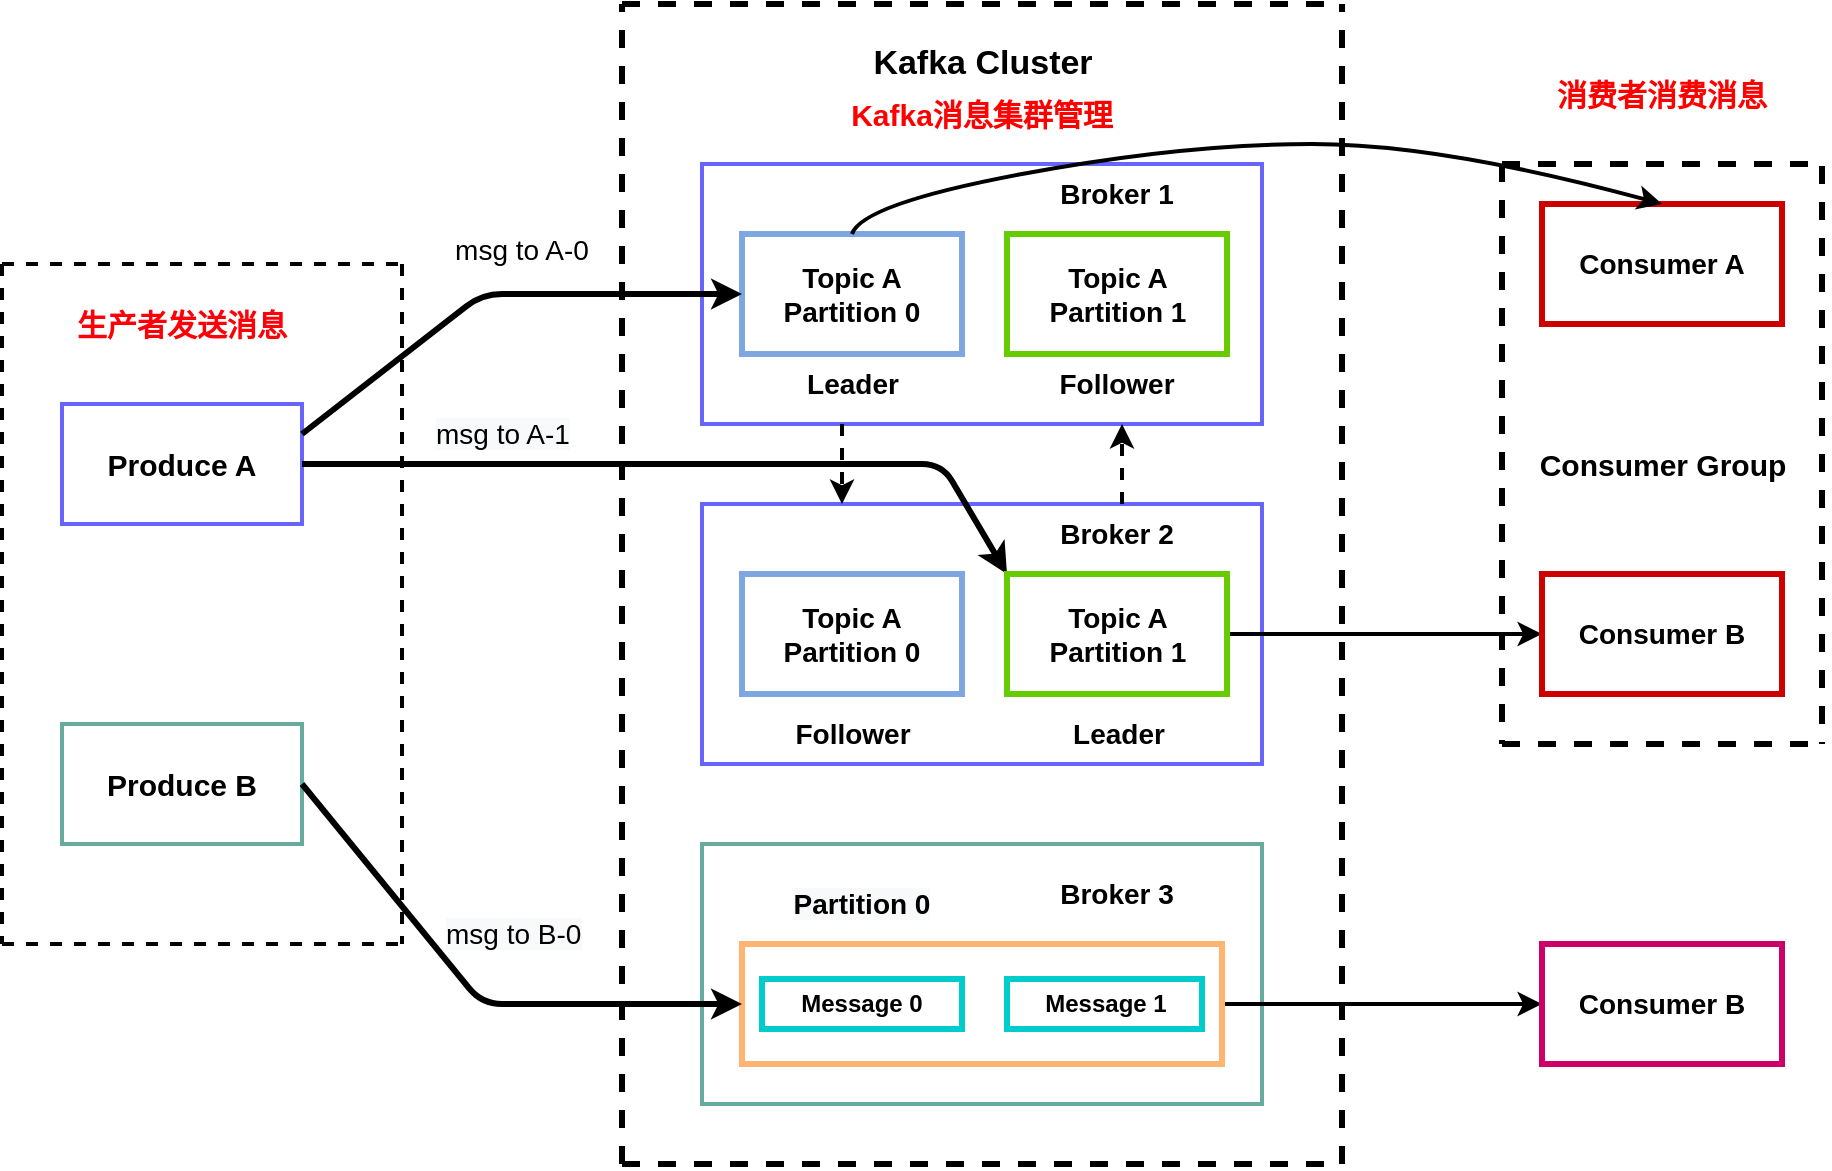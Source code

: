 <mxfile version="13.9.9" type="device"><diagram id="C5RBs43oDa-KdzZeNtuy" name="Page-1"><mxGraphModel dx="2255" dy="806" grid="1" gridSize="10" guides="1" tooltips="1" connect="1" arrows="1" fold="1" page="1" pageScale="1" pageWidth="1169" pageHeight="827" math="0" shadow="0"><root><mxCell id="WIyWlLk6GJQsqaUBKTNV-0"/><mxCell id="WIyWlLk6GJQsqaUBKTNV-1" parent="WIyWlLk6GJQsqaUBKTNV-0"/><mxCell id="yJCU-FdIacb_0w2AfF_R-0" value="&lt;b&gt;&lt;font style=&quot;font-size: 15px&quot;&gt;Produce A&lt;/font&gt;&lt;/b&gt;" style="rounded=0;whiteSpace=wrap;html=1;strokeWidth=2;strokeColor=#6666FF;" parent="WIyWlLk6GJQsqaUBKTNV-1" vertex="1"><mxGeometry x="-560" y="290" width="120" height="60" as="geometry"/></mxCell><mxCell id="yJCU-FdIacb_0w2AfF_R-2" value="&lt;b&gt;&lt;font style=&quot;font-size: 15px&quot;&gt;Produce B&lt;/font&gt;&lt;/b&gt;" style="rounded=0;whiteSpace=wrap;html=1;strokeWidth=2;strokeColor=#67AB9F;" parent="WIyWlLk6GJQsqaUBKTNV-1" vertex="1"><mxGeometry x="-560" y="450" width="120" height="60" as="geometry"/></mxCell><mxCell id="yJCU-FdIacb_0w2AfF_R-8" value="" style="endArrow=none;dashed=1;html=1;strokeWidth=3;" parent="WIyWlLk6GJQsqaUBKTNV-1" edge="1"><mxGeometry width="50" height="50" relative="1" as="geometry"><mxPoint x="-280" y="670" as="sourcePoint"/><mxPoint x="-280" y="90" as="targetPoint"/></mxGeometry></mxCell><mxCell id="yJCU-FdIacb_0w2AfF_R-9" value="" style="endArrow=none;dashed=1;html=1;strokeWidth=3;" parent="WIyWlLk6GJQsqaUBKTNV-1" edge="1"><mxGeometry width="50" height="50" relative="1" as="geometry"><mxPoint x="-280" y="90" as="sourcePoint"/><mxPoint x="80" y="90" as="targetPoint"/></mxGeometry></mxCell><mxCell id="yJCU-FdIacb_0w2AfF_R-10" value="" style="endArrow=none;dashed=1;html=1;strokeWidth=3;" parent="WIyWlLk6GJQsqaUBKTNV-1" edge="1"><mxGeometry width="50" height="50" relative="1" as="geometry"><mxPoint x="-280" y="670" as="sourcePoint"/><mxPoint x="80" y="670" as="targetPoint"/></mxGeometry></mxCell><mxCell id="yJCU-FdIacb_0w2AfF_R-11" value="" style="endArrow=none;dashed=1;html=1;strokeWidth=3;" parent="WIyWlLk6GJQsqaUBKTNV-1" edge="1"><mxGeometry width="50" height="50" relative="1" as="geometry"><mxPoint x="80" y="670" as="sourcePoint"/><mxPoint x="80" y="90" as="targetPoint"/></mxGeometry></mxCell><mxCell id="yJCU-FdIacb_0w2AfF_R-12" value="" style="rounded=0;whiteSpace=wrap;html=1;strokeWidth=2;strokeColor=#6666FF;" parent="WIyWlLk6GJQsqaUBKTNV-1" vertex="1"><mxGeometry x="-240" y="170" width="280" height="130" as="geometry"/></mxCell><mxCell id="yJCU-FdIacb_0w2AfF_R-14" value="&lt;b&gt;&lt;font style=&quot;font-size: 17px&quot;&gt;Kafka Cluster&lt;/font&gt;&lt;/b&gt;" style="text;html=1;align=center;verticalAlign=middle;resizable=0;points=[];autosize=1;" parent="WIyWlLk6GJQsqaUBKTNV-1" vertex="1"><mxGeometry x="-165" y="110" width="130" height="20" as="geometry"/></mxCell><mxCell id="yJCU-FdIacb_0w2AfF_R-16" value="" style="rounded=0;whiteSpace=wrap;html=1;strokeWidth=2;strokeColor=#6666FF;" parent="WIyWlLk6GJQsqaUBKTNV-1" vertex="1"><mxGeometry x="-240" y="340" width="280" height="130" as="geometry"/></mxCell><mxCell id="yJCU-FdIacb_0w2AfF_R-17" value="" style="rounded=0;whiteSpace=wrap;html=1;strokeWidth=2;strokeColor=#67AB9F;" parent="WIyWlLk6GJQsqaUBKTNV-1" vertex="1"><mxGeometry x="-240" y="510" width="280" height="130" as="geometry"/></mxCell><mxCell id="yJCU-FdIacb_0w2AfF_R-18" value="&lt;b style=&quot;font-size: 14px&quot;&gt;Topic A&lt;br&gt;Partition 0&lt;/b&gt;" style="rounded=0;whiteSpace=wrap;html=1;strokeWidth=3;strokeColor=#7EA6E0;" parent="WIyWlLk6GJQsqaUBKTNV-1" vertex="1"><mxGeometry x="-220" y="205" width="110" height="60" as="geometry"/></mxCell><mxCell id="yJCU-FdIacb_0w2AfF_R-19" value="&lt;b&gt;&lt;font style=&quot;font-size: 14px&quot;&gt;Leader&lt;/font&gt;&lt;/b&gt;" style="text;html=1;align=center;verticalAlign=middle;resizable=0;points=[];autosize=1;" parent="WIyWlLk6GJQsqaUBKTNV-1" vertex="1"><mxGeometry x="-195" y="270" width="60" height="20" as="geometry"/></mxCell><mxCell id="yJCU-FdIacb_0w2AfF_R-20" value="&lt;b&gt;&lt;font style=&quot;font-size: 14px&quot;&gt;Broker 1&lt;/font&gt;&lt;/b&gt;" style="text;html=1;strokeColor=none;fillColor=none;align=center;verticalAlign=middle;whiteSpace=wrap;rounded=0;" parent="WIyWlLk6GJQsqaUBKTNV-1" vertex="1"><mxGeometry x="-70" y="180" width="75" height="10" as="geometry"/></mxCell><mxCell id="yJCU-FdIacb_0w2AfF_R-21" value="&lt;b style=&quot;font-size: 14px&quot;&gt;Topic A&lt;br&gt;Partition 0&lt;/b&gt;" style="rounded=0;whiteSpace=wrap;html=1;strokeWidth=3;strokeColor=#7EA6E0;" parent="WIyWlLk6GJQsqaUBKTNV-1" vertex="1"><mxGeometry x="-220" y="375" width="110" height="60" as="geometry"/></mxCell><mxCell id="yJCU-FdIacb_0w2AfF_R-22" value="&lt;b&gt;&lt;font style=&quot;font-size: 14px&quot;&gt;Follower&lt;/font&gt;&lt;/b&gt;" style="text;html=1;strokeColor=none;fillColor=none;align=center;verticalAlign=middle;whiteSpace=wrap;rounded=0;" parent="WIyWlLk6GJQsqaUBKTNV-1" vertex="1"><mxGeometry x="-202.5" y="450" width="75" height="10" as="geometry"/></mxCell><mxCell id="yJCU-FdIacb_0w2AfF_R-23" value="" style="endArrow=classic;html=1;strokeWidth=3;exitX=1;exitY=0.25;exitDx=0;exitDy=0;entryX=0;entryY=0.5;entryDx=0;entryDy=0;" parent="WIyWlLk6GJQsqaUBKTNV-1" source="yJCU-FdIacb_0w2AfF_R-0" target="yJCU-FdIacb_0w2AfF_R-18" edge="1"><mxGeometry width="50" height="50" relative="1" as="geometry"><mxPoint x="-40" y="450" as="sourcePoint"/><mxPoint x="-280" y="220" as="targetPoint"/><Array as="points"><mxPoint x="-350" y="235"/></Array></mxGeometry></mxCell><mxCell id="yJCU-FdIacb_0w2AfF_R-24" value="" style="endArrow=classic;html=1;strokeWidth=3;exitX=1;exitY=0.5;exitDx=0;exitDy=0;entryX=0;entryY=0;entryDx=0;entryDy=0;" parent="WIyWlLk6GJQsqaUBKTNV-1" source="yJCU-FdIacb_0w2AfF_R-0" target="yJCU-FdIacb_0w2AfF_R-26" edge="1"><mxGeometry width="50" height="50" relative="1" as="geometry"><mxPoint x="-440" y="285" as="sourcePoint"/><mxPoint x="-220" y="235" as="targetPoint"/><Array as="points"><mxPoint x="-120" y="320"/></Array></mxGeometry></mxCell><mxCell id="yJCU-FdIacb_0w2AfF_R-25" value="&lt;b style=&quot;font-size: 14px&quot;&gt;Topic A&lt;br&gt;Partition 1&lt;/b&gt;" style="rounded=0;whiteSpace=wrap;html=1;strokeWidth=3;strokeColor=#66CC00;" parent="WIyWlLk6GJQsqaUBKTNV-1" vertex="1"><mxGeometry x="-87.5" y="205" width="110" height="60" as="geometry"/></mxCell><mxCell id="yJCU-FdIacb_0w2AfF_R-70" style="edgeStyle=orthogonalEdgeStyle;rounded=0;orthogonalLoop=1;jettySize=auto;html=1;entryX=0;entryY=0.5;entryDx=0;entryDy=0;strokeWidth=2;" parent="WIyWlLk6GJQsqaUBKTNV-1" source="yJCU-FdIacb_0w2AfF_R-26" target="yJCU-FdIacb_0w2AfF_R-66" edge="1"><mxGeometry relative="1" as="geometry"/></mxCell><mxCell id="yJCU-FdIacb_0w2AfF_R-26" value="&lt;b style=&quot;font-size: 14px&quot;&gt;Topic A&lt;br&gt;Partition 1&lt;/b&gt;" style="rounded=0;whiteSpace=wrap;html=1;strokeWidth=3;strokeColor=#66CC00;" parent="WIyWlLk6GJQsqaUBKTNV-1" vertex="1"><mxGeometry x="-87.5" y="375" width="110" height="60" as="geometry"/></mxCell><mxCell id="yJCU-FdIacb_0w2AfF_R-27" value="&lt;b&gt;&lt;font style=&quot;font-size: 14px&quot;&gt;Broker 2&lt;/font&gt;&lt;/b&gt;" style="text;html=1;strokeColor=none;fillColor=none;align=center;verticalAlign=middle;whiteSpace=wrap;rounded=0;" parent="WIyWlLk6GJQsqaUBKTNV-1" vertex="1"><mxGeometry x="-70" y="350" width="75" height="10" as="geometry"/></mxCell><mxCell id="yJCU-FdIacb_0w2AfF_R-28" value="&lt;b&gt;&lt;font style=&quot;font-size: 14px&quot;&gt;Leader&lt;/font&gt;&lt;/b&gt;" style="text;html=1;align=center;verticalAlign=middle;resizable=0;points=[];autosize=1;" parent="WIyWlLk6GJQsqaUBKTNV-1" vertex="1"><mxGeometry x="-62.5" y="445" width="60" height="20" as="geometry"/></mxCell><mxCell id="yJCU-FdIacb_0w2AfF_R-29" value="&lt;b&gt;&lt;font style=&quot;font-size: 14px&quot;&gt;Follower&lt;/font&gt;&lt;/b&gt;" style="text;html=1;strokeColor=none;fillColor=none;align=center;verticalAlign=middle;whiteSpace=wrap;rounded=0;" parent="WIyWlLk6GJQsqaUBKTNV-1" vertex="1"><mxGeometry x="-70" y="275" width="75" height="10" as="geometry"/></mxCell><mxCell id="yJCU-FdIacb_0w2AfF_R-72" style="edgeStyle=orthogonalEdgeStyle;rounded=0;orthogonalLoop=1;jettySize=auto;html=1;strokeWidth=2;" parent="WIyWlLk6GJQsqaUBKTNV-1" source="yJCU-FdIacb_0w2AfF_R-30" target="yJCU-FdIacb_0w2AfF_R-71" edge="1"><mxGeometry relative="1" as="geometry"/></mxCell><mxCell id="yJCU-FdIacb_0w2AfF_R-30" value="" style="rounded=0;whiteSpace=wrap;html=1;strokeWidth=3;strokeColor=#FFB570;" parent="WIyWlLk6GJQsqaUBKTNV-1" vertex="1"><mxGeometry x="-220" y="560" width="240" height="60" as="geometry"/></mxCell><mxCell id="yJCU-FdIacb_0w2AfF_R-31" value="&lt;b&gt;Message 0&lt;/b&gt;" style="rounded=0;whiteSpace=wrap;html=1;strokeWidth=3;strokeColor=#00CCCC;" parent="WIyWlLk6GJQsqaUBKTNV-1" vertex="1"><mxGeometry x="-210" y="577.5" width="100" height="25" as="geometry"/></mxCell><mxCell id="yJCU-FdIacb_0w2AfF_R-32" value="&lt;b&gt;Message 1&lt;/b&gt;" style="rounded=0;whiteSpace=wrap;html=1;strokeWidth=3;strokeColor=#00CCCC;" parent="WIyWlLk6GJQsqaUBKTNV-1" vertex="1"><mxGeometry x="-87.5" y="577.5" width="97.5" height="25" as="geometry"/></mxCell><mxCell id="yJCU-FdIacb_0w2AfF_R-33" value="&lt;b&gt;&lt;font style=&quot;font-size: 14px&quot;&gt;Broker 3&lt;/font&gt;&lt;/b&gt;" style="text;html=1;strokeColor=none;fillColor=none;align=center;verticalAlign=middle;whiteSpace=wrap;rounded=0;" parent="WIyWlLk6GJQsqaUBKTNV-1" vertex="1"><mxGeometry x="-70" y="530" width="75" height="10" as="geometry"/></mxCell><mxCell id="yJCU-FdIacb_0w2AfF_R-34" value="&#10;&#10;&lt;b style=&quot;color: rgb(0, 0, 0); font-family: helvetica; font-style: normal; letter-spacing: normal; text-align: center; text-indent: 0px; text-transform: none; word-spacing: 0px; background-color: rgb(248, 249, 250); font-size: 14px;&quot;&gt;Partition 0&lt;/b&gt;&#10;&#10;" style="text;html=1;strokeColor=none;fillColor=none;align=center;verticalAlign=middle;whiteSpace=wrap;rounded=0;" parent="WIyWlLk6GJQsqaUBKTNV-1" vertex="1"><mxGeometry x="-200" y="530" width="80" height="20" as="geometry"/></mxCell><mxCell id="yJCU-FdIacb_0w2AfF_R-41" value="" style="endArrow=classic;html=1;strokeWidth=3;exitX=1;exitY=0.5;exitDx=0;exitDy=0;entryX=0;entryY=0.5;entryDx=0;entryDy=0;" parent="WIyWlLk6GJQsqaUBKTNV-1" source="yJCU-FdIacb_0w2AfF_R-2" target="yJCU-FdIacb_0w2AfF_R-30" edge="1"><mxGeometry width="50" height="50" relative="1" as="geometry"><mxPoint x="-40" y="450" as="sourcePoint"/><mxPoint x="10" y="400" as="targetPoint"/><Array as="points"><mxPoint x="-350" y="590"/></Array></mxGeometry></mxCell><mxCell id="yJCU-FdIacb_0w2AfF_R-42" value="" style="endArrow=none;dashed=1;html=1;strokeWidth=2;" parent="WIyWlLk6GJQsqaUBKTNV-1" edge="1"><mxGeometry width="50" height="50" relative="1" as="geometry"><mxPoint x="-590" y="220" as="sourcePoint"/><mxPoint x="-390" y="220" as="targetPoint"/><Array as="points"><mxPoint x="-490" y="220"/></Array></mxGeometry></mxCell><mxCell id="yJCU-FdIacb_0w2AfF_R-43" value="" style="endArrow=none;dashed=1;html=1;strokeWidth=2;" parent="WIyWlLk6GJQsqaUBKTNV-1" edge="1"><mxGeometry width="50" height="50" relative="1" as="geometry"><mxPoint x="-590" y="220" as="sourcePoint"/><mxPoint x="-590" y="560" as="targetPoint"/></mxGeometry></mxCell><mxCell id="yJCU-FdIacb_0w2AfF_R-44" value="" style="endArrow=none;dashed=1;html=1;strokeWidth=2;" parent="WIyWlLk6GJQsqaUBKTNV-1" edge="1"><mxGeometry width="50" height="50" relative="1" as="geometry"><mxPoint x="-590" y="560" as="sourcePoint"/><mxPoint x="-390" y="560" as="targetPoint"/></mxGeometry></mxCell><mxCell id="yJCU-FdIacb_0w2AfF_R-45" value="" style="endArrow=none;dashed=1;html=1;strokeWidth=2;" parent="WIyWlLk6GJQsqaUBKTNV-1" edge="1"><mxGeometry width="50" height="50" relative="1" as="geometry"><mxPoint x="-390" y="220" as="sourcePoint"/><mxPoint x="-390" y="560" as="targetPoint"/></mxGeometry></mxCell><mxCell id="yJCU-FdIacb_0w2AfF_R-46" value="&lt;b&gt;&lt;font color=&quot;#ff0008&quot; style=&quot;font-size: 15px&quot;&gt;生产者发送消息&lt;/font&gt;&lt;/b&gt;" style="text;html=1;strokeColor=none;fillColor=none;align=center;verticalAlign=middle;whiteSpace=wrap;rounded=0;" parent="WIyWlLk6GJQsqaUBKTNV-1" vertex="1"><mxGeometry x="-560" y="240" width="120" height="20" as="geometry"/></mxCell><mxCell id="yJCU-FdIacb_0w2AfF_R-53" value="" style="endArrow=classic;html=1;dashed=1;strokeWidth=2;entryX=0.75;entryY=1;entryDx=0;entryDy=0;exitX=0.75;exitY=0;exitDx=0;exitDy=0;" parent="WIyWlLk6GJQsqaUBKTNV-1" source="yJCU-FdIacb_0w2AfF_R-16" target="yJCU-FdIacb_0w2AfF_R-12" edge="1"><mxGeometry width="50" height="50" relative="1" as="geometry"><mxPoint x="40" y="400" as="sourcePoint"/><mxPoint x="90" y="350" as="targetPoint"/></mxGeometry></mxCell><mxCell id="yJCU-FdIacb_0w2AfF_R-54" value="" style="endArrow=classic;html=1;dashed=1;strokeWidth=2;entryX=0.25;entryY=0;entryDx=0;entryDy=0;exitX=0.25;exitY=1;exitDx=0;exitDy=0;" parent="WIyWlLk6GJQsqaUBKTNV-1" source="yJCU-FdIacb_0w2AfF_R-12" target="yJCU-FdIacb_0w2AfF_R-16" edge="1"><mxGeometry width="50" height="50" relative="1" as="geometry"><mxPoint x="-20" y="330" as="sourcePoint"/><mxPoint x="-20" y="280" as="targetPoint"/></mxGeometry></mxCell><mxCell id="yJCU-FdIacb_0w2AfF_R-55" value="&lt;b&gt;&lt;font style=&quot;font-size: 15px&quot; color=&quot;#ff0000&quot;&gt;Kafka消息集群管理&lt;/font&gt;&lt;/b&gt;" style="text;html=1;strokeColor=none;fillColor=none;align=center;verticalAlign=middle;whiteSpace=wrap;rounded=0;" parent="WIyWlLk6GJQsqaUBKTNV-1" vertex="1"><mxGeometry x="-183.75" y="140" width="167.5" height="10" as="geometry"/></mxCell><mxCell id="yJCU-FdIacb_0w2AfF_R-56" value="&lt;span style=&quot;font-size: 14px&quot;&gt;msg to A-0&lt;/span&gt;" style="text;html=1;strokeColor=none;fillColor=none;align=center;verticalAlign=middle;whiteSpace=wrap;rounded=0;" parent="WIyWlLk6GJQsqaUBKTNV-1" vertex="1"><mxGeometry x="-370" y="205" width="80" height="15" as="geometry"/></mxCell><mxCell id="yJCU-FdIacb_0w2AfF_R-57" value="&lt;span style=&quot;color: rgb(0 , 0 , 0) ; font-family: &amp;#34;helvetica&amp;#34; ; font-size: 14px ; font-style: normal ; font-weight: 400 ; letter-spacing: normal ; text-align: center ; text-indent: 0px ; text-transform: none ; word-spacing: 0px ; background-color: rgb(248 , 249 , 250) ; display: inline ; float: none&quot;&gt;msg to A-1&lt;/span&gt;" style="text;whiteSpace=wrap;html=1;" parent="WIyWlLk6GJQsqaUBKTNV-1" vertex="1"><mxGeometry x="-375" y="290" width="90" height="30" as="geometry"/></mxCell><mxCell id="yJCU-FdIacb_0w2AfF_R-58" value="&lt;span style=&quot;color: rgb(0 , 0 , 0) ; font-family: &amp;#34;helvetica&amp;#34; ; font-size: 14px ; font-style: normal ; font-weight: 400 ; letter-spacing: normal ; text-align: center ; text-indent: 0px ; text-transform: none ; word-spacing: 0px ; background-color: rgb(248 , 249 , 250) ; display: inline ; float: none&quot;&gt;msg to B-0&lt;/span&gt;" style="text;whiteSpace=wrap;html=1;" parent="WIyWlLk6GJQsqaUBKTNV-1" vertex="1"><mxGeometry x="-370" y="540" width="90" height="30" as="geometry"/></mxCell><mxCell id="yJCU-FdIacb_0w2AfF_R-61" value="" style="endArrow=none;dashed=1;html=1;strokeWidth=3;" parent="WIyWlLk6GJQsqaUBKTNV-1" edge="1"><mxGeometry width="50" height="50" relative="1" as="geometry"><mxPoint x="160" y="170" as="sourcePoint"/><mxPoint x="320" y="170" as="targetPoint"/></mxGeometry></mxCell><mxCell id="yJCU-FdIacb_0w2AfF_R-62" value="" style="endArrow=none;dashed=1;html=1;strokeWidth=3;" parent="WIyWlLk6GJQsqaUBKTNV-1" edge="1"><mxGeometry width="50" height="50" relative="1" as="geometry"><mxPoint x="160" y="460" as="sourcePoint"/><mxPoint x="320" y="460" as="targetPoint"/><Array as="points"/></mxGeometry></mxCell><mxCell id="yJCU-FdIacb_0w2AfF_R-63" value="" style="endArrow=none;dashed=1;html=1;strokeWidth=3;" parent="WIyWlLk6GJQsqaUBKTNV-1" edge="1"><mxGeometry width="50" height="50" relative="1" as="geometry"><mxPoint x="160" y="170" as="sourcePoint"/><mxPoint x="160" y="460" as="targetPoint"/></mxGeometry></mxCell><mxCell id="yJCU-FdIacb_0w2AfF_R-64" value="" style="endArrow=none;dashed=1;html=1;strokeWidth=3;" parent="WIyWlLk6GJQsqaUBKTNV-1" edge="1"><mxGeometry width="50" height="50" relative="1" as="geometry"><mxPoint x="320" y="171" as="sourcePoint"/><mxPoint x="320" y="460" as="targetPoint"/></mxGeometry></mxCell><mxCell id="yJCU-FdIacb_0w2AfF_R-65" value="&lt;b&gt;&lt;font style=&quot;font-size: 14px&quot;&gt;Consumer A&lt;/font&gt;&lt;/b&gt;" style="rounded=0;whiteSpace=wrap;html=1;strokeWidth=3;strokeColor=#CC0000;" parent="WIyWlLk6GJQsqaUBKTNV-1" vertex="1"><mxGeometry x="180" y="190" width="120" height="60" as="geometry"/></mxCell><mxCell id="yJCU-FdIacb_0w2AfF_R-66" value="&lt;span&gt;&lt;b&gt;&lt;font style=&quot;font-size: 14px&quot;&gt;Consumer B&lt;/font&gt;&lt;/b&gt;&lt;/span&gt;" style="rounded=0;whiteSpace=wrap;html=1;strokeWidth=3;strokeColor=#CC0000;" parent="WIyWlLk6GJQsqaUBKTNV-1" vertex="1"><mxGeometry x="180" y="375" width="120" height="60" as="geometry"/></mxCell><mxCell id="yJCU-FdIacb_0w2AfF_R-67" value="&lt;b&gt;&lt;font style=&quot;font-size: 15px&quot;&gt;Consumer Group&lt;/font&gt;&lt;/b&gt;" style="text;html=1;align=center;verticalAlign=middle;resizable=0;points=[];autosize=1;" parent="WIyWlLk6GJQsqaUBKTNV-1" vertex="1"><mxGeometry x="170" y="310" width="140" height="20" as="geometry"/></mxCell><mxCell id="yJCU-FdIacb_0w2AfF_R-69" value="" style="curved=1;endArrow=classic;html=1;strokeWidth=2;exitX=0.5;exitY=0;exitDx=0;exitDy=0;entryX=0.5;entryY=0;entryDx=0;entryDy=0;" parent="WIyWlLk6GJQsqaUBKTNV-1" source="yJCU-FdIacb_0w2AfF_R-18" target="yJCU-FdIacb_0w2AfF_R-65" edge="1"><mxGeometry width="50" height="50" relative="1" as="geometry"><mxPoint x="40" y="370" as="sourcePoint"/><mxPoint x="90" y="320" as="targetPoint"/><Array as="points"><mxPoint x="-160" y="190"/><mxPoint y="160"/><mxPoint x="130" y="160"/></Array></mxGeometry></mxCell><mxCell id="yJCU-FdIacb_0w2AfF_R-71" value="&lt;span&gt;&lt;b&gt;&lt;font style=&quot;font-size: 14px&quot;&gt;Consumer B&lt;/font&gt;&lt;/b&gt;&lt;/span&gt;" style="rounded=0;whiteSpace=wrap;html=1;strokeWidth=3;strokeColor=#CC0066;" parent="WIyWlLk6GJQsqaUBKTNV-1" vertex="1"><mxGeometry x="180" y="560" width="120" height="60" as="geometry"/></mxCell><mxCell id="7Y_22X2NEYE8ObR6VehF-0" value="&lt;b&gt;&lt;font style=&quot;font-size: 15px&quot; color=&quot;#ff0000&quot;&gt;消费者消费消息&lt;/font&gt;&lt;/b&gt;" style="text;html=1;strokeColor=none;fillColor=none;align=center;verticalAlign=middle;whiteSpace=wrap;rounded=0;" vertex="1" parent="WIyWlLk6GJQsqaUBKTNV-1"><mxGeometry x="156.25" y="130" width="167.5" height="10" as="geometry"/></mxCell></root></mxGraphModel></diagram></mxfile>